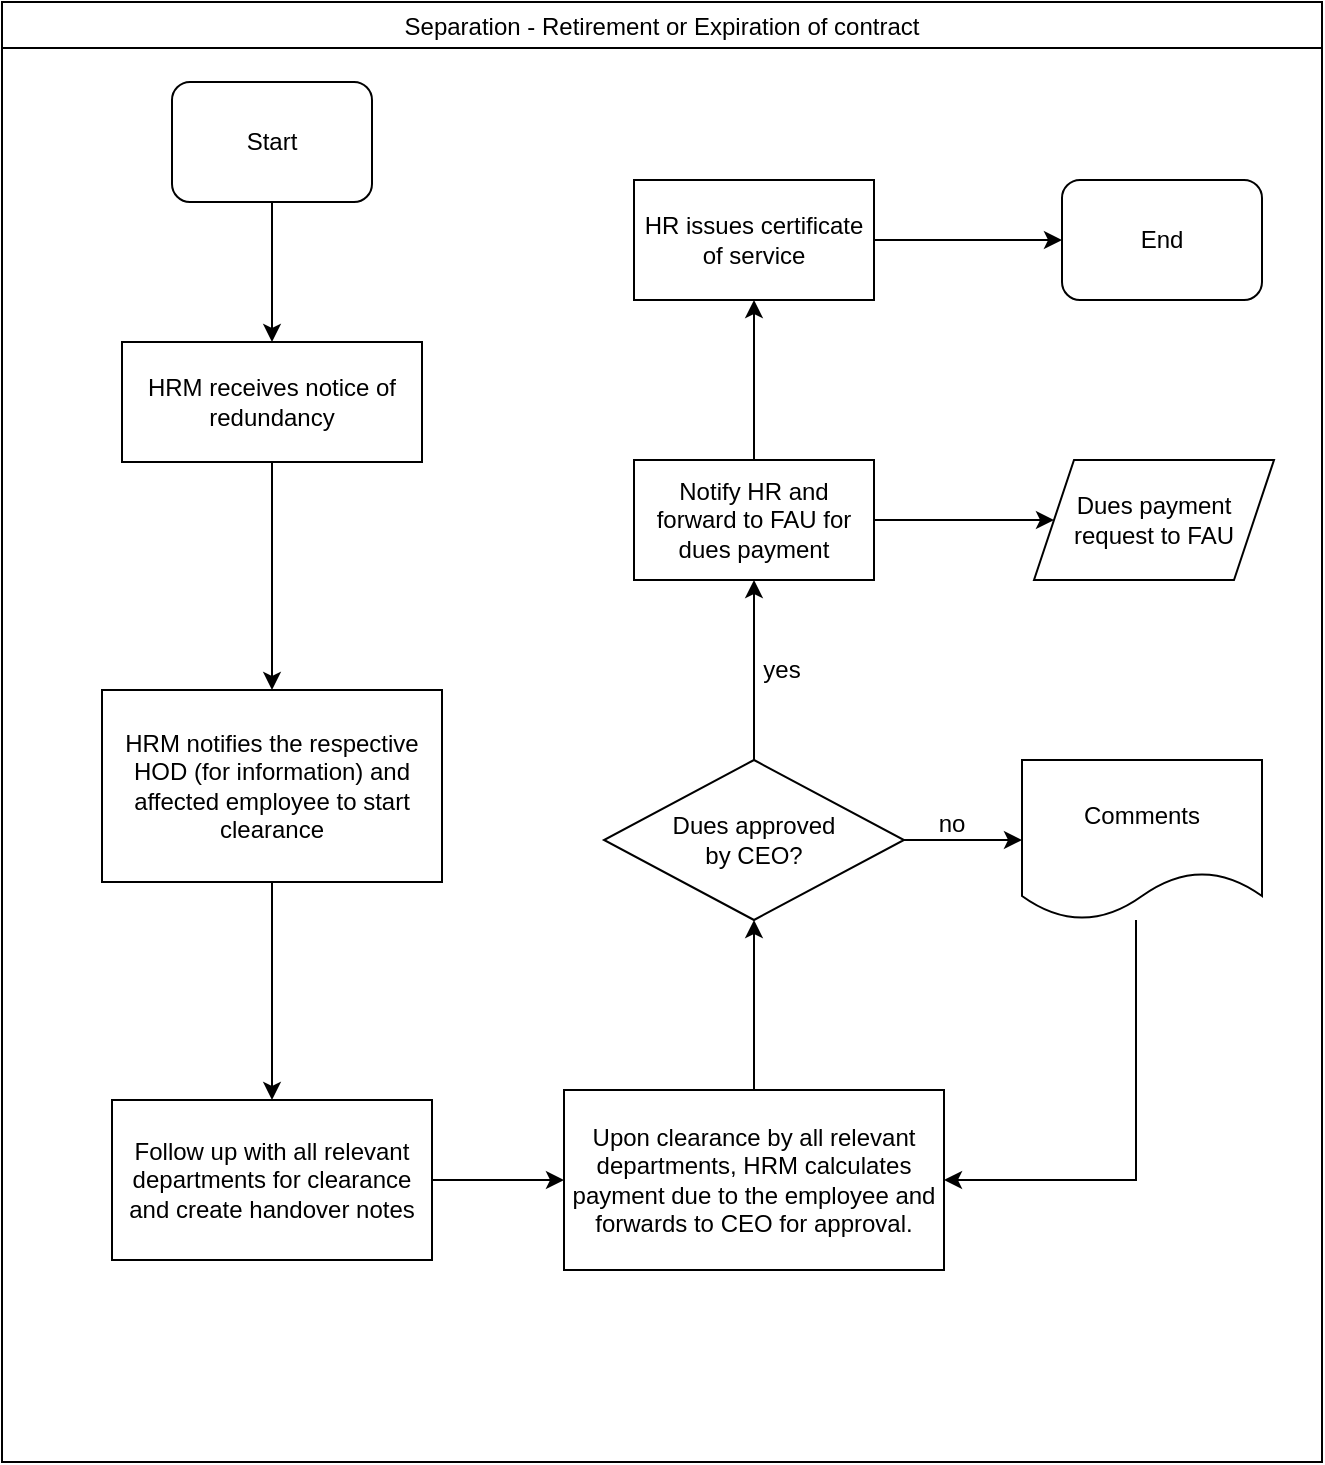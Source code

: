 <mxfile version="14.9.3" type="github">
  <diagram id="BgqLwy3Im_MJMmI6vMnY" name="Page-1">
    <mxGraphModel dx="1038" dy="508" grid="1" gridSize="10" guides="1" tooltips="1" connect="1" arrows="1" fold="1" page="1" pageScale="1" pageWidth="1169" pageHeight="827" math="0" shadow="0">
      <root>
        <mxCell id="0" />
        <mxCell id="1" parent="0" />
        <mxCell id="RtznIoE52JDTRPmBftqK-1" value="Separation - Retirement or Expiration of contract" style="swimlane;fontStyle=0" vertex="1" parent="1">
          <mxGeometry x="10" y="10" width="660" height="730" as="geometry" />
        </mxCell>
        <mxCell id="RtznIoE52JDTRPmBftqK-2" value="Start" style="rounded=1;whiteSpace=wrap;html=1;" vertex="1" parent="RtznIoE52JDTRPmBftqK-1">
          <mxGeometry x="85" y="40" width="100" height="60" as="geometry" />
        </mxCell>
        <mxCell id="RtznIoE52JDTRPmBftqK-3" value="" style="edgeStyle=orthogonalEdgeStyle;rounded=0;orthogonalLoop=1;jettySize=auto;html=1;" edge="1" parent="RtznIoE52JDTRPmBftqK-1" source="RtznIoE52JDTRPmBftqK-4" target="RtznIoE52JDTRPmBftqK-7">
          <mxGeometry relative="1" as="geometry" />
        </mxCell>
        <mxCell id="RtznIoE52JDTRPmBftqK-4" value="&lt;span lang=&quot;EN-GB&quot;&gt;HRM receives notice of redundancy &lt;/span&gt;" style="rounded=0;whiteSpace=wrap;html=1;" vertex="1" parent="RtznIoE52JDTRPmBftqK-1">
          <mxGeometry x="60" y="170" width="150" height="60" as="geometry" />
        </mxCell>
        <mxCell id="RtznIoE52JDTRPmBftqK-5" value="" style="edgeStyle=orthogonalEdgeStyle;rounded=0;orthogonalLoop=1;jettySize=auto;html=1;" edge="1" parent="RtznIoE52JDTRPmBftqK-1" source="RtznIoE52JDTRPmBftqK-2" target="RtznIoE52JDTRPmBftqK-4">
          <mxGeometry relative="1" as="geometry">
            <mxPoint x="135" y="180" as="targetPoint" />
          </mxGeometry>
        </mxCell>
        <mxCell id="RtznIoE52JDTRPmBftqK-6" value="" style="edgeStyle=orthogonalEdgeStyle;rounded=0;orthogonalLoop=1;jettySize=auto;html=1;entryX=0.5;entryY=0;entryDx=0;entryDy=0;exitX=0.5;exitY=1;exitDx=0;exitDy=0;" edge="1" parent="RtznIoE52JDTRPmBftqK-1" source="RtznIoE52JDTRPmBftqK-7" target="RtznIoE52JDTRPmBftqK-9">
          <mxGeometry relative="1" as="geometry">
            <mxPoint x="135" y="389" as="targetPoint" />
            <mxPoint x="135" y="324" as="sourcePoint" />
          </mxGeometry>
        </mxCell>
        <mxCell id="RtznIoE52JDTRPmBftqK-7" value="&lt;span lang=&quot;EN-GB&quot;&gt;HRM notifies the respective HOD (for information) and affected employee to start clearance&lt;br&gt;&lt;/span&gt;" style="rounded=0;whiteSpace=wrap;html=1;" vertex="1" parent="RtznIoE52JDTRPmBftqK-1">
          <mxGeometry x="50" y="344" width="170" height="96" as="geometry" />
        </mxCell>
        <mxCell id="RtznIoE52JDTRPmBftqK-8" value="" style="edgeStyle=orthogonalEdgeStyle;rounded=0;orthogonalLoop=1;jettySize=auto;html=1;" edge="1" parent="RtznIoE52JDTRPmBftqK-1" source="RtznIoE52JDTRPmBftqK-9" target="RtznIoE52JDTRPmBftqK-11">
          <mxGeometry relative="1" as="geometry" />
        </mxCell>
        <mxCell id="RtznIoE52JDTRPmBftqK-9" value="&lt;span lang=&quot;EN-GB&quot;&gt;Follow up with all relevant departments for clearance and create handover notes&lt;/span&gt;" style="rounded=0;whiteSpace=wrap;html=1;" vertex="1" parent="RtznIoE52JDTRPmBftqK-1">
          <mxGeometry x="55" y="549" width="160" height="80" as="geometry" />
        </mxCell>
        <mxCell id="RtznIoE52JDTRPmBftqK-10" value="" style="edgeStyle=orthogonalEdgeStyle;rounded=0;orthogonalLoop=1;jettySize=auto;html=1;" edge="1" parent="RtznIoE52JDTRPmBftqK-1" source="RtznIoE52JDTRPmBftqK-11" target="RtznIoE52JDTRPmBftqK-14">
          <mxGeometry relative="1" as="geometry" />
        </mxCell>
        <mxCell id="RtznIoE52JDTRPmBftqK-11" value="&lt;span lang=&quot;EN-GB&quot;&gt;Upon clearance by all relevant departments, HRM calculates payment due to the employee and forwards to CEO for approval.&lt;/span&gt;" style="rounded=0;whiteSpace=wrap;html=1;" vertex="1" parent="RtznIoE52JDTRPmBftqK-1">
          <mxGeometry x="281" y="544" width="190" height="90" as="geometry" />
        </mxCell>
        <mxCell id="RtznIoE52JDTRPmBftqK-12" value="" style="edgeStyle=orthogonalEdgeStyle;rounded=0;orthogonalLoop=1;jettySize=auto;html=1;" edge="1" parent="RtznIoE52JDTRPmBftqK-1" source="RtznIoE52JDTRPmBftqK-14" target="RtznIoE52JDTRPmBftqK-16">
          <mxGeometry relative="1" as="geometry" />
        </mxCell>
        <mxCell id="RtznIoE52JDTRPmBftqK-13" value="" style="edgeStyle=orthogonalEdgeStyle;rounded=0;orthogonalLoop=1;jettySize=auto;html=1;" edge="1" parent="RtznIoE52JDTRPmBftqK-1" source="RtznIoE52JDTRPmBftqK-14" target="RtznIoE52JDTRPmBftqK-19">
          <mxGeometry relative="1" as="geometry" />
        </mxCell>
        <mxCell id="RtznIoE52JDTRPmBftqK-14" value="&lt;div&gt;Dues approved&lt;/div&gt;&lt;div&gt; by CEO?&lt;/div&gt;" style="rhombus;whiteSpace=wrap;html=1;rounded=0;" vertex="1" parent="RtznIoE52JDTRPmBftqK-1">
          <mxGeometry x="301" y="379" width="150" height="80" as="geometry" />
        </mxCell>
        <mxCell id="RtznIoE52JDTRPmBftqK-15" value="" style="edgeStyle=orthogonalEdgeStyle;rounded=0;orthogonalLoop=1;jettySize=auto;html=1;entryX=1;entryY=0.5;entryDx=0;entryDy=0;exitX=0.475;exitY=1;exitDx=0;exitDy=0;exitPerimeter=0;" edge="1" parent="RtznIoE52JDTRPmBftqK-1" source="RtznIoE52JDTRPmBftqK-16" target="RtznIoE52JDTRPmBftqK-11">
          <mxGeometry relative="1" as="geometry">
            <mxPoint x="570" y="549" as="targetPoint" />
          </mxGeometry>
        </mxCell>
        <mxCell id="RtznIoE52JDTRPmBftqK-16" value="Comments" style="shape=document;whiteSpace=wrap;html=1;boundedLbl=1;rounded=0;" vertex="1" parent="RtznIoE52JDTRPmBftqK-1">
          <mxGeometry x="510" y="379" width="120" height="80" as="geometry" />
        </mxCell>
        <mxCell id="RtznIoE52JDTRPmBftqK-17" value="" style="edgeStyle=orthogonalEdgeStyle;rounded=0;orthogonalLoop=1;jettySize=auto;html=1;" edge="1" parent="RtznIoE52JDTRPmBftqK-1" source="RtznIoE52JDTRPmBftqK-19" target="RtznIoE52JDTRPmBftqK-22">
          <mxGeometry relative="1" as="geometry" />
        </mxCell>
        <mxCell id="RtznIoE52JDTRPmBftqK-18" value="" style="edgeStyle=orthogonalEdgeStyle;rounded=0;orthogonalLoop=1;jettySize=auto;html=1;" edge="1" parent="RtznIoE52JDTRPmBftqK-1" source="RtznIoE52JDTRPmBftqK-19" target="RtznIoE52JDTRPmBftqK-24">
          <mxGeometry relative="1" as="geometry" />
        </mxCell>
        <mxCell id="RtznIoE52JDTRPmBftqK-19" value="Notify HR and forward to FAU for dues payment" style="whiteSpace=wrap;html=1;rounded=0;" vertex="1" parent="RtznIoE52JDTRPmBftqK-1">
          <mxGeometry x="316" y="229" width="120" height="60" as="geometry" />
        </mxCell>
        <mxCell id="RtznIoE52JDTRPmBftqK-20" value="yes" style="text;html=1;strokeColor=none;fillColor=none;align=center;verticalAlign=middle;whiteSpace=wrap;rounded=0;" vertex="1" parent="RtznIoE52JDTRPmBftqK-1">
          <mxGeometry x="370" y="324" width="40" height="20" as="geometry" />
        </mxCell>
        <mxCell id="RtznIoE52JDTRPmBftqK-21" value="" style="edgeStyle=orthogonalEdgeStyle;rounded=0;orthogonalLoop=1;jettySize=auto;html=1;entryX=0;entryY=0.5;entryDx=0;entryDy=0;" edge="1" parent="RtznIoE52JDTRPmBftqK-1" source="RtznIoE52JDTRPmBftqK-22" target="RtznIoE52JDTRPmBftqK-23">
          <mxGeometry relative="1" as="geometry">
            <mxPoint x="516" y="119" as="targetPoint" />
          </mxGeometry>
        </mxCell>
        <mxCell id="RtznIoE52JDTRPmBftqK-22" value="HR issues certificate of service" style="whiteSpace=wrap;html=1;rounded=0;" vertex="1" parent="RtznIoE52JDTRPmBftqK-1">
          <mxGeometry x="316" y="89" width="120" height="60" as="geometry" />
        </mxCell>
        <mxCell id="RtznIoE52JDTRPmBftqK-23" value="End" style="rounded=1;whiteSpace=wrap;html=1;" vertex="1" parent="RtznIoE52JDTRPmBftqK-1">
          <mxGeometry x="530" y="89" width="100" height="60" as="geometry" />
        </mxCell>
        <mxCell id="RtznIoE52JDTRPmBftqK-24" value="Dues payment request to FAU" style="shape=parallelogram;perimeter=parallelogramPerimeter;whiteSpace=wrap;html=1;fixedSize=1;rounded=0;" vertex="1" parent="RtznIoE52JDTRPmBftqK-1">
          <mxGeometry x="516" y="229" width="120" height="60" as="geometry" />
        </mxCell>
        <mxCell id="RtznIoE52JDTRPmBftqK-25" value="no" style="text;html=1;strokeColor=none;fillColor=none;align=center;verticalAlign=middle;whiteSpace=wrap;rounded=0;" vertex="1" parent="1">
          <mxGeometry x="465" y="411" width="40" height="20" as="geometry" />
        </mxCell>
      </root>
    </mxGraphModel>
  </diagram>
</mxfile>
